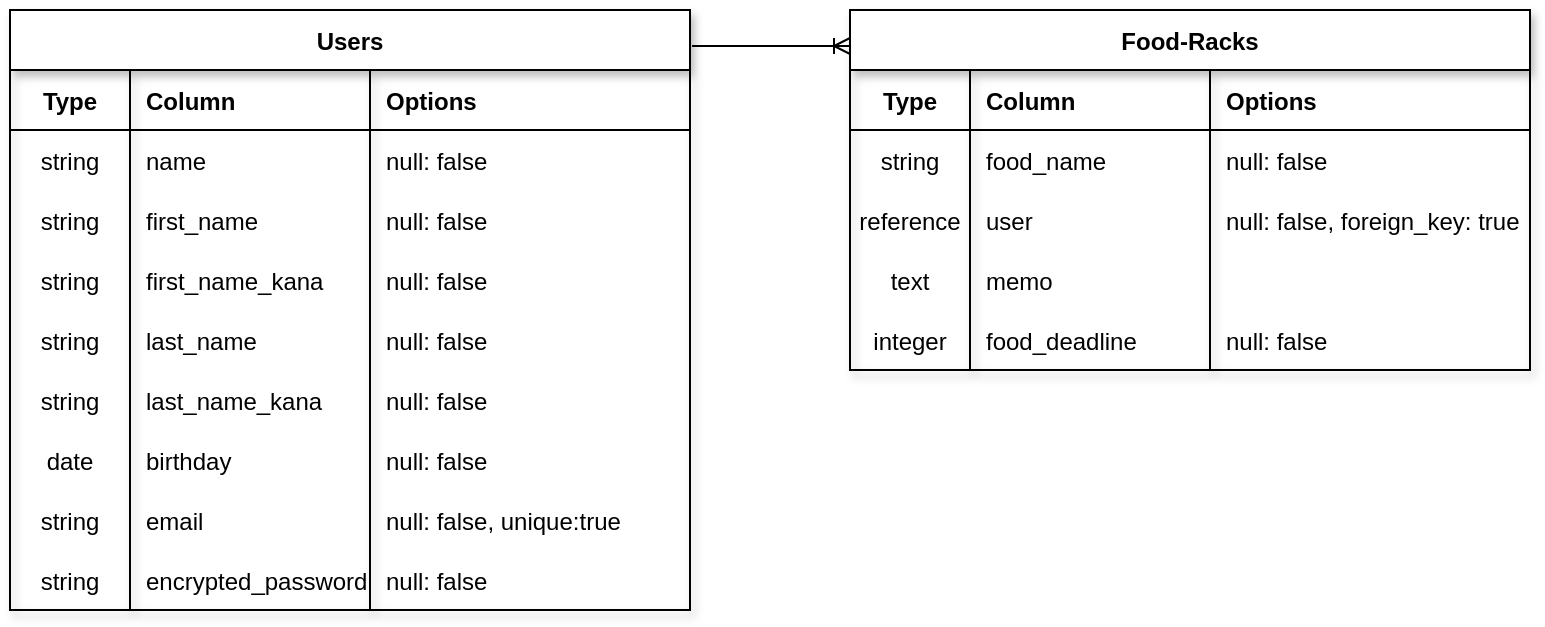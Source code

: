 <mxfile version="13.10.0" type="embed">
    <diagram id="q5c5NOqQ_jXcUbqyfktX" name="ページ1">
        <mxGraphModel dx="222" dy="526" grid="1" gridSize="10" guides="1" tooltips="1" connect="1" arrows="1" fold="1" page="1" pageScale="1" pageWidth="850" pageHeight="1100" math="0" shadow="0">
            <root>
                <mxCell id="0"/>
                <mxCell id="1" parent="0"/>
                <mxCell id="2" value="Users" style="shape=table;startSize=30;container=1;collapsible=1;childLayout=tableLayout;fixedRows=1;rowLines=0;fontStyle=1;align=center;resizeLast=1;shadow=1;" vertex="1" parent="1">
                    <mxGeometry x="60" y="280" width="340" height="300" as="geometry"/>
                </mxCell>
                <mxCell id="3" value="" style="shape=partialRectangle;collapsible=0;dropTarget=0;pointerEvents=0;fillColor=none;top=0;left=0;bottom=1;right=0;points=[[0,0.5],[1,0.5]];portConstraint=eastwest;flipV=0;flipH=1;" vertex="1" parent="2">
                    <mxGeometry y="30" width="340" height="30" as="geometry"/>
                </mxCell>
                <mxCell id="4" value="Type" style="shape=partialRectangle;connectable=0;fillColor=none;top=0;left=0;bottom=0;right=0;fontStyle=1;overflow=hidden;" vertex="1" parent="3">
                    <mxGeometry width="60" height="30" as="geometry"/>
                </mxCell>
                <mxCell id="5" value="Column" style="shape=partialRectangle;connectable=0;fillColor=none;top=0;left=0;bottom=0;right=0;align=left;spacingLeft=6;fontStyle=1;overflow=hidden;" vertex="1" parent="3">
                    <mxGeometry x="60" width="120" height="30" as="geometry"/>
                </mxCell>
                <mxCell id="6" value="Options" style="shape=partialRectangle;connectable=0;fillColor=none;top=0;left=0;bottom=0;right=0;align=left;spacingLeft=6;fontStyle=1;overflow=hidden;" vertex="1" parent="3">
                    <mxGeometry x="180" width="160" height="30" as="geometry"/>
                </mxCell>
                <mxCell id="7" value="" style="shape=partialRectangle;collapsible=0;dropTarget=0;pointerEvents=0;fillColor=none;top=0;left=0;bottom=0;right=0;points=[[0,0.5],[1,0.5]];portConstraint=eastwest;" vertex="1" parent="2">
                    <mxGeometry y="60" width="340" height="30" as="geometry"/>
                </mxCell>
                <mxCell id="8" value="string" style="shape=partialRectangle;connectable=0;fillColor=none;top=0;left=0;bottom=0;right=0;editable=1;overflow=hidden;" vertex="1" parent="7">
                    <mxGeometry width="60" height="30" as="geometry"/>
                </mxCell>
                <mxCell id="9" value="name" style="shape=partialRectangle;connectable=0;fillColor=none;top=0;left=0;bottom=0;right=0;align=left;spacingLeft=6;overflow=hidden;flipV=0;" vertex="1" parent="7">
                    <mxGeometry x="60" width="120" height="30" as="geometry"/>
                </mxCell>
                <mxCell id="10" value="null: false" style="shape=partialRectangle;connectable=0;fillColor=none;top=0;left=0;bottom=0;right=0;align=left;spacingLeft=6;overflow=hidden;flipV=0;" vertex="1" parent="7">
                    <mxGeometry x="180" width="160" height="30" as="geometry"/>
                </mxCell>
                <mxCell id="11" value="" style="shape=partialRectangle;collapsible=0;dropTarget=0;pointerEvents=0;fillColor=none;top=0;left=0;bottom=0;right=0;points=[[0,0.5],[1,0.5]];portConstraint=eastwest;" vertex="1" parent="2">
                    <mxGeometry y="90" width="340" height="30" as="geometry"/>
                </mxCell>
                <mxCell id="12" value="string" style="shape=partialRectangle;connectable=0;fillColor=none;top=0;left=0;bottom=0;right=0;editable=1;overflow=hidden;" vertex="1" parent="11">
                    <mxGeometry width="60" height="30" as="geometry"/>
                </mxCell>
                <mxCell id="13" value="first_name" style="shape=partialRectangle;connectable=0;fillColor=none;top=0;left=0;bottom=0;right=0;align=left;spacingLeft=6;overflow=hidden;" vertex="1" parent="11">
                    <mxGeometry x="60" width="120" height="30" as="geometry"/>
                </mxCell>
                <mxCell id="14" value="null: false" style="shape=partialRectangle;connectable=0;fillColor=none;top=0;left=0;bottom=0;right=0;align=left;spacingLeft=6;overflow=hidden;" vertex="1" parent="11">
                    <mxGeometry x="180" width="160" height="30" as="geometry"/>
                </mxCell>
                <mxCell id="15" value="" style="shape=partialRectangle;collapsible=0;dropTarget=0;pointerEvents=0;fillColor=none;top=0;left=0;bottom=0;right=0;points=[[0,0.5],[1,0.5]];portConstraint=eastwest;" vertex="1" parent="2">
                    <mxGeometry y="120" width="340" height="30" as="geometry"/>
                </mxCell>
                <mxCell id="16" value="string" style="shape=partialRectangle;connectable=0;fillColor=none;top=0;left=0;bottom=0;right=0;editable=1;overflow=hidden;" vertex="1" parent="15">
                    <mxGeometry width="60" height="30" as="geometry"/>
                </mxCell>
                <mxCell id="17" value="first_name_kana" style="shape=partialRectangle;connectable=0;fillColor=none;top=0;left=0;bottom=0;right=0;align=left;spacingLeft=6;overflow=hidden;" vertex="1" parent="15">
                    <mxGeometry x="60" width="120" height="30" as="geometry"/>
                </mxCell>
                <mxCell id="18" value="null: false" style="shape=partialRectangle;connectable=0;fillColor=none;top=0;left=0;bottom=0;right=0;align=left;spacingLeft=6;overflow=hidden;" vertex="1" parent="15">
                    <mxGeometry x="180" width="160" height="30" as="geometry"/>
                </mxCell>
                <mxCell id="19" style="shape=partialRectangle;collapsible=0;dropTarget=0;pointerEvents=0;fillColor=none;top=0;left=0;bottom=0;right=0;points=[[0,0.5],[1,0.5]];portConstraint=eastwest;" vertex="1" parent="2">
                    <mxGeometry y="150" width="340" height="30" as="geometry"/>
                </mxCell>
                <mxCell id="20" value="string" style="shape=partialRectangle;connectable=0;fillColor=none;top=0;left=0;bottom=0;right=0;editable=1;overflow=hidden;" vertex="1" parent="19">
                    <mxGeometry width="60" height="30" as="geometry"/>
                </mxCell>
                <mxCell id="21" value="last_name" style="shape=partialRectangle;connectable=0;fillColor=none;top=0;left=0;bottom=0;right=0;align=left;spacingLeft=6;overflow=hidden;" vertex="1" parent="19">
                    <mxGeometry x="60" width="120" height="30" as="geometry"/>
                </mxCell>
                <mxCell id="22" value="null: false" style="shape=partialRectangle;connectable=0;fillColor=none;top=0;left=0;bottom=0;right=0;align=left;spacingLeft=6;overflow=hidden;" vertex="1" parent="19">
                    <mxGeometry x="180" width="160" height="30" as="geometry"/>
                </mxCell>
                <mxCell id="23" style="shape=partialRectangle;collapsible=0;dropTarget=0;pointerEvents=0;fillColor=none;top=0;left=0;bottom=0;right=0;points=[[0,0.5],[1,0.5]];portConstraint=eastwest;" vertex="1" parent="2">
                    <mxGeometry y="180" width="340" height="30" as="geometry"/>
                </mxCell>
                <mxCell id="24" value="string" style="shape=partialRectangle;connectable=0;fillColor=none;top=0;left=0;bottom=0;right=0;editable=1;overflow=hidden;" vertex="1" parent="23">
                    <mxGeometry width="60" height="30" as="geometry"/>
                </mxCell>
                <mxCell id="25" value="last_name_kana" style="shape=partialRectangle;connectable=0;fillColor=none;top=0;left=0;bottom=0;right=0;align=left;spacingLeft=6;overflow=hidden;" vertex="1" parent="23">
                    <mxGeometry x="60" width="120" height="30" as="geometry"/>
                </mxCell>
                <mxCell id="26" value="null: false" style="shape=partialRectangle;connectable=0;fillColor=none;top=0;left=0;bottom=0;right=0;align=left;spacingLeft=6;overflow=hidden;" vertex="1" parent="23">
                    <mxGeometry x="180" width="160" height="30" as="geometry"/>
                </mxCell>
                <mxCell id="27" style="shape=partialRectangle;collapsible=0;dropTarget=0;pointerEvents=0;fillColor=none;top=0;left=0;bottom=0;right=0;points=[[0,0.5],[1,0.5]];portConstraint=eastwest;" vertex="1" parent="2">
                    <mxGeometry y="210" width="340" height="30" as="geometry"/>
                </mxCell>
                <mxCell id="28" value="date" style="shape=partialRectangle;connectable=0;fillColor=none;top=0;left=0;bottom=0;right=0;editable=1;overflow=hidden;" vertex="1" parent="27">
                    <mxGeometry width="60" height="30" as="geometry"/>
                </mxCell>
                <mxCell id="29" value="birthday" style="shape=partialRectangle;connectable=0;fillColor=none;top=0;left=0;bottom=0;right=0;align=left;spacingLeft=6;overflow=hidden;" vertex="1" parent="27">
                    <mxGeometry x="60" width="120" height="30" as="geometry"/>
                </mxCell>
                <mxCell id="30" value="null: false" style="shape=partialRectangle;connectable=0;fillColor=none;top=0;left=0;bottom=0;right=0;align=left;spacingLeft=6;overflow=hidden;" vertex="1" parent="27">
                    <mxGeometry x="180" width="160" height="30" as="geometry"/>
                </mxCell>
                <mxCell id="31" style="shape=partialRectangle;collapsible=0;dropTarget=0;pointerEvents=0;fillColor=none;top=0;left=0;bottom=0;right=0;points=[[0,0.5],[1,0.5]];portConstraint=eastwest;" vertex="1" parent="2">
                    <mxGeometry y="240" width="340" height="30" as="geometry"/>
                </mxCell>
                <mxCell id="32" value="string" style="shape=partialRectangle;connectable=0;fillColor=none;top=0;left=0;bottom=0;right=0;editable=1;overflow=hidden;" vertex="1" parent="31">
                    <mxGeometry width="60" height="30" as="geometry"/>
                </mxCell>
                <mxCell id="33" value="email" style="shape=partialRectangle;connectable=0;fillColor=none;top=0;left=0;bottom=0;right=0;align=left;spacingLeft=6;overflow=hidden;" vertex="1" parent="31">
                    <mxGeometry x="60" width="120" height="30" as="geometry"/>
                </mxCell>
                <mxCell id="34" value="null: false, unique:true" style="shape=partialRectangle;connectable=0;fillColor=none;top=0;left=0;bottom=0;right=0;align=left;spacingLeft=6;overflow=hidden;" vertex="1" parent="31">
                    <mxGeometry x="180" width="160" height="30" as="geometry"/>
                </mxCell>
                <mxCell id="35" style="shape=partialRectangle;collapsible=0;dropTarget=0;pointerEvents=0;fillColor=none;top=0;left=0;bottom=0;right=0;points=[[0,0.5],[1,0.5]];portConstraint=eastwest;" vertex="1" parent="2">
                    <mxGeometry y="270" width="340" height="30" as="geometry"/>
                </mxCell>
                <mxCell id="36" value="string" style="shape=partialRectangle;connectable=0;fillColor=none;top=0;left=0;bottom=0;right=0;editable=1;overflow=hidden;" vertex="1" parent="35">
                    <mxGeometry width="60" height="30" as="geometry"/>
                </mxCell>
                <mxCell id="37" value="encrypted_password" style="shape=partialRectangle;connectable=0;fillColor=none;top=0;left=0;bottom=0;right=0;align=left;spacingLeft=6;overflow=hidden;" vertex="1" parent="35">
                    <mxGeometry x="60" width="120" height="30" as="geometry"/>
                </mxCell>
                <mxCell id="38" value="null: false" style="shape=partialRectangle;connectable=0;fillColor=none;top=0;left=0;bottom=0;right=0;align=left;spacingLeft=6;overflow=hidden;" vertex="1" parent="35">
                    <mxGeometry x="180" width="160" height="30" as="geometry"/>
                </mxCell>
                <mxCell id="39" value="Food-Racks" style="shape=table;startSize=30;container=1;collapsible=1;childLayout=tableLayout;fixedRows=1;rowLines=0;fontStyle=1;align=center;resizeLast=1;shadow=1;" vertex="1" parent="1">
                    <mxGeometry x="480" y="280" width="340" height="180" as="geometry"/>
                </mxCell>
                <mxCell id="40" value="" style="shape=partialRectangle;collapsible=0;dropTarget=0;pointerEvents=0;fillColor=none;top=0;left=0;bottom=1;right=0;points=[[0,0.5],[1,0.5]];portConstraint=eastwest;flipV=0;flipH=1;" vertex="1" parent="39">
                    <mxGeometry y="30" width="340" height="30" as="geometry"/>
                </mxCell>
                <mxCell id="41" value="Type" style="shape=partialRectangle;connectable=0;fillColor=none;top=0;left=0;bottom=0;right=0;fontStyle=1;overflow=hidden;" vertex="1" parent="40">
                    <mxGeometry width="60" height="30" as="geometry"/>
                </mxCell>
                <mxCell id="42" value="Column" style="shape=partialRectangle;connectable=0;fillColor=none;top=0;left=0;bottom=0;right=0;align=left;spacingLeft=6;fontStyle=1;overflow=hidden;" vertex="1" parent="40">
                    <mxGeometry x="60" width="120" height="30" as="geometry"/>
                </mxCell>
                <mxCell id="43" value="Options" style="shape=partialRectangle;connectable=0;fillColor=none;top=0;left=0;bottom=0;right=0;align=left;spacingLeft=6;fontStyle=1;overflow=hidden;" vertex="1" parent="40">
                    <mxGeometry x="180" width="160" height="30" as="geometry"/>
                </mxCell>
                <mxCell id="44" value="" style="shape=partialRectangle;collapsible=0;dropTarget=0;pointerEvents=0;fillColor=none;top=0;left=0;bottom=0;right=0;points=[[0,0.5],[1,0.5]];portConstraint=eastwest;" vertex="1" parent="39">
                    <mxGeometry y="60" width="340" height="30" as="geometry"/>
                </mxCell>
                <mxCell id="45" value="string" style="shape=partialRectangle;connectable=0;fillColor=none;top=0;left=0;bottom=0;right=0;editable=1;overflow=hidden;" vertex="1" parent="44">
                    <mxGeometry width="60" height="30" as="geometry"/>
                </mxCell>
                <mxCell id="46" value="food_name" style="shape=partialRectangle;connectable=0;fillColor=none;top=0;left=0;bottom=0;right=0;align=left;spacingLeft=6;overflow=hidden;flipV=0;" vertex="1" parent="44">
                    <mxGeometry x="60" width="120" height="30" as="geometry"/>
                </mxCell>
                <mxCell id="47" value="null: false" style="shape=partialRectangle;connectable=0;fillColor=none;top=0;left=0;bottom=0;right=0;align=left;spacingLeft=6;overflow=hidden;flipV=0;" vertex="1" parent="44">
                    <mxGeometry x="180" width="160" height="30" as="geometry"/>
                </mxCell>
                <mxCell id="48" value="" style="shape=partialRectangle;collapsible=0;dropTarget=0;pointerEvents=0;fillColor=none;top=0;left=0;bottom=0;right=0;points=[[0,0.5],[1,0.5]];portConstraint=eastwest;" vertex="1" parent="39">
                    <mxGeometry y="90" width="340" height="30" as="geometry"/>
                </mxCell>
                <mxCell id="49" value="reference" style="shape=partialRectangle;connectable=0;fillColor=none;top=0;left=0;bottom=0;right=0;editable=1;overflow=hidden;" vertex="1" parent="48">
                    <mxGeometry width="60" height="30" as="geometry"/>
                </mxCell>
                <mxCell id="50" value="user" style="shape=partialRectangle;connectable=0;fillColor=none;top=0;left=0;bottom=0;right=0;align=left;spacingLeft=6;overflow=hidden;" vertex="1" parent="48">
                    <mxGeometry x="60" width="120" height="30" as="geometry"/>
                </mxCell>
                <mxCell id="51" value="null: false, foreign_key: true" style="shape=partialRectangle;connectable=0;fillColor=none;top=0;left=0;bottom=0;right=0;align=left;spacingLeft=6;overflow=hidden;" vertex="1" parent="48">
                    <mxGeometry x="180" width="160" height="30" as="geometry"/>
                </mxCell>
                <mxCell id="52" value="" style="shape=partialRectangle;collapsible=0;dropTarget=0;pointerEvents=0;fillColor=none;top=0;left=0;bottom=0;right=0;points=[[0,0.5],[1,0.5]];portConstraint=eastwest;" vertex="1" parent="39">
                    <mxGeometry y="120" width="340" height="30" as="geometry"/>
                </mxCell>
                <mxCell id="53" value="text" style="shape=partialRectangle;connectable=0;fillColor=none;top=0;left=0;bottom=0;right=0;editable=1;overflow=hidden;" vertex="1" parent="52">
                    <mxGeometry width="60" height="30" as="geometry"/>
                </mxCell>
                <mxCell id="54" value="memo" style="shape=partialRectangle;connectable=0;fillColor=none;top=0;left=0;bottom=0;right=0;align=left;spacingLeft=6;overflow=hidden;" vertex="1" parent="52">
                    <mxGeometry x="60" width="120" height="30" as="geometry"/>
                </mxCell>
                <mxCell id="55" value="" style="shape=partialRectangle;connectable=0;fillColor=none;top=0;left=0;bottom=0;right=0;align=left;spacingLeft=6;overflow=hidden;" vertex="1" parent="52">
                    <mxGeometry x="180" width="160" height="30" as="geometry"/>
                </mxCell>
                <mxCell id="56" style="shape=partialRectangle;collapsible=0;dropTarget=0;pointerEvents=0;fillColor=none;top=0;left=0;bottom=0;right=0;points=[[0,0.5],[1,0.5]];portConstraint=eastwest;" vertex="1" parent="39">
                    <mxGeometry y="150" width="340" height="30" as="geometry"/>
                </mxCell>
                <mxCell id="57" value="integer" style="shape=partialRectangle;connectable=0;fillColor=none;top=0;left=0;bottom=0;right=0;editable=1;overflow=hidden;" vertex="1" parent="56">
                    <mxGeometry width="60" height="30" as="geometry"/>
                </mxCell>
                <mxCell id="58" value="food_deadline" style="shape=partialRectangle;connectable=0;fillColor=none;top=0;left=0;bottom=0;right=0;align=left;spacingLeft=6;overflow=hidden;" vertex="1" parent="56">
                    <mxGeometry x="60" width="120" height="30" as="geometry"/>
                </mxCell>
                <mxCell id="59" value="null: false" style="shape=partialRectangle;connectable=0;fillColor=none;top=0;left=0;bottom=0;right=0;align=left;spacingLeft=6;overflow=hidden;" vertex="1" parent="56">
                    <mxGeometry x="180" width="160" height="30" as="geometry"/>
                </mxCell>
                <mxCell id="60" value="" style="edgeStyle=entityRelationEdgeStyle;fontSize=12;html=1;endArrow=ERoneToMany;exitX=1.003;exitY=0.06;exitDx=0;exitDy=0;exitPerimeter=0;entryX=0;entryY=0.1;entryDx=0;entryDy=0;entryPerimeter=0;" edge="1" parent="1" source="2" target="39">
                    <mxGeometry width="100" height="100" relative="1" as="geometry">
                        <mxPoint x="380" y="600" as="sourcePoint"/>
                        <mxPoint x="480" y="500" as="targetPoint"/>
                    </mxGeometry>
                </mxCell>
            </root>
        </mxGraphModel>
    </diagram>
</mxfile>